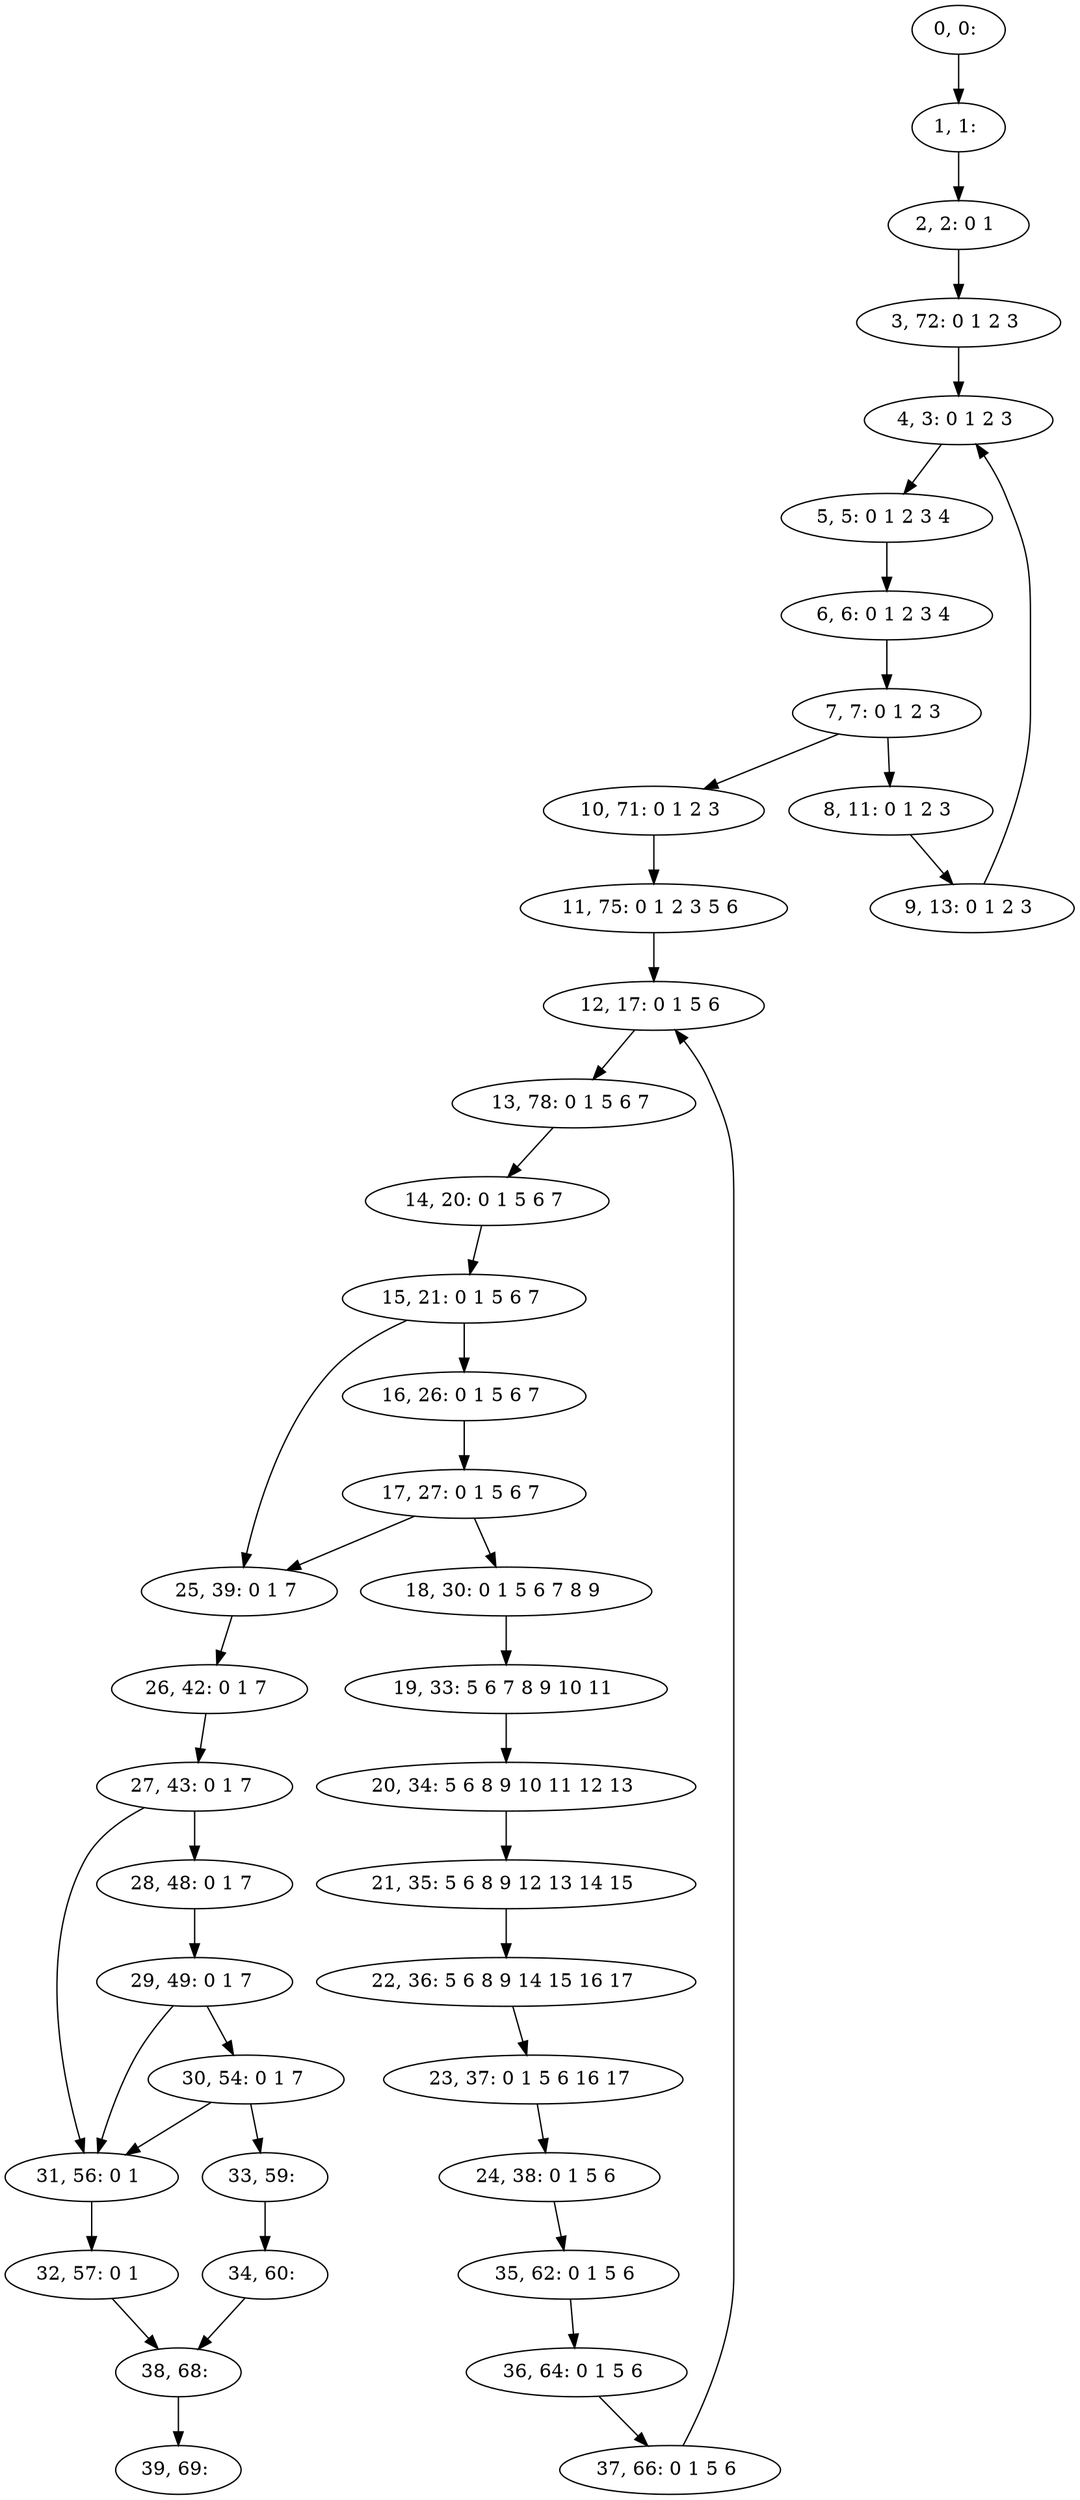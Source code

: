 digraph G {
0[label="0, 0: "];
1[label="1, 1: "];
2[label="2, 2: 0 1 "];
3[label="3, 72: 0 1 2 3 "];
4[label="4, 3: 0 1 2 3 "];
5[label="5, 5: 0 1 2 3 4 "];
6[label="6, 6: 0 1 2 3 4 "];
7[label="7, 7: 0 1 2 3 "];
8[label="8, 11: 0 1 2 3 "];
9[label="9, 13: 0 1 2 3 "];
10[label="10, 71: 0 1 2 3 "];
11[label="11, 75: 0 1 2 3 5 6 "];
12[label="12, 17: 0 1 5 6 "];
13[label="13, 78: 0 1 5 6 7 "];
14[label="14, 20: 0 1 5 6 7 "];
15[label="15, 21: 0 1 5 6 7 "];
16[label="16, 26: 0 1 5 6 7 "];
17[label="17, 27: 0 1 5 6 7 "];
18[label="18, 30: 0 1 5 6 7 8 9 "];
19[label="19, 33: 5 6 7 8 9 10 11 "];
20[label="20, 34: 5 6 8 9 10 11 12 13 "];
21[label="21, 35: 5 6 8 9 12 13 14 15 "];
22[label="22, 36: 5 6 8 9 14 15 16 17 "];
23[label="23, 37: 0 1 5 6 16 17 "];
24[label="24, 38: 0 1 5 6 "];
25[label="25, 39: 0 1 7 "];
26[label="26, 42: 0 1 7 "];
27[label="27, 43: 0 1 7 "];
28[label="28, 48: 0 1 7 "];
29[label="29, 49: 0 1 7 "];
30[label="30, 54: 0 1 7 "];
31[label="31, 56: 0 1 "];
32[label="32, 57: 0 1 "];
33[label="33, 59: "];
34[label="34, 60: "];
35[label="35, 62: 0 1 5 6 "];
36[label="36, 64: 0 1 5 6 "];
37[label="37, 66: 0 1 5 6 "];
38[label="38, 68: "];
39[label="39, 69: "];
0->1 ;
1->2 ;
2->3 ;
3->4 ;
4->5 ;
5->6 ;
6->7 ;
7->8 ;
7->10 ;
8->9 ;
9->4 ;
10->11 ;
11->12 ;
12->13 ;
13->14 ;
14->15 ;
15->16 ;
15->25 ;
16->17 ;
17->18 ;
17->25 ;
18->19 ;
19->20 ;
20->21 ;
21->22 ;
22->23 ;
23->24 ;
24->35 ;
25->26 ;
26->27 ;
27->28 ;
27->31 ;
28->29 ;
29->30 ;
29->31 ;
30->31 ;
30->33 ;
31->32 ;
32->38 ;
33->34 ;
34->38 ;
35->36 ;
36->37 ;
37->12 ;
38->39 ;
}
